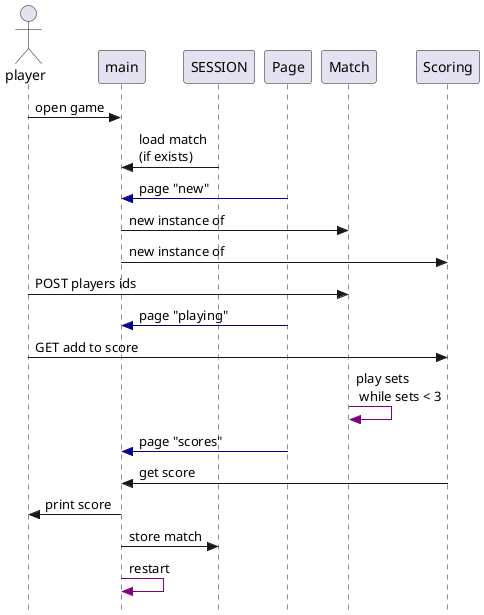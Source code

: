 @startuml Diagramme de sequence
    skinparam style strictuml
    actor player
    player -> main : open game
    main <- SESSION : load match \n(if exists)
    main <[#darkblue]-  Page : page "new"
    main -> Match : new instance of 
    main -> Scoring : new instance of
    player -> Match : POST players ids
    main <[#darkblue]- Page : page "playing"
    player -> Scoring : GET add to score
    Match -[#purple]> Match : play sets\n while sets < 3
    main <[#darkblue]- Page : page "scores"
    main <- Scoring : get score
    player <- main : print score
    main -> SESSION : store match
    main -[#purple]> main : restart
@enduml